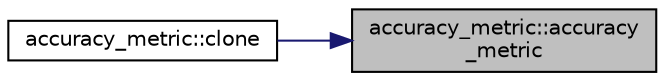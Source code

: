 digraph "accuracy_metric::accuracy_metric"
{
 // INTERACTIVE_SVG=YES
 // LATEX_PDF_SIZE
  edge [fontname="Helvetica",fontsize="10",labelfontname="Helvetica",labelfontsize="10"];
  node [fontname="Helvetica",fontsize="10",shape=record];
  rankdir="RL";
  Node1 [label="accuracy_metric::accuracy\l_metric",height=0.2,width=0.4,color="black", fillcolor="grey75", style="filled", fontcolor="black",tooltip=" "];
  Node1 -> Node2 [dir="back",color="midnightblue",fontsize="10",style="solid",fontname="Helvetica"];
  Node2 [label="accuracy_metric::clone",height=0.2,width=0.4,color="black", fillcolor="white", style="filled",URL="$classaccuracy__metric.html#a610c07495aa55a7acd4ac3b9cd19cedc",tooltip=" "];
}
